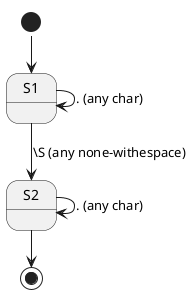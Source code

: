 @startuml
!pragma layout smetana
[*] --> S1
S1 -> S1 : . (any char)
S1 --> S2 : \S (any none-withespace)
S2 -> S2 : . (any char)
S2 --> [*]
@enduml